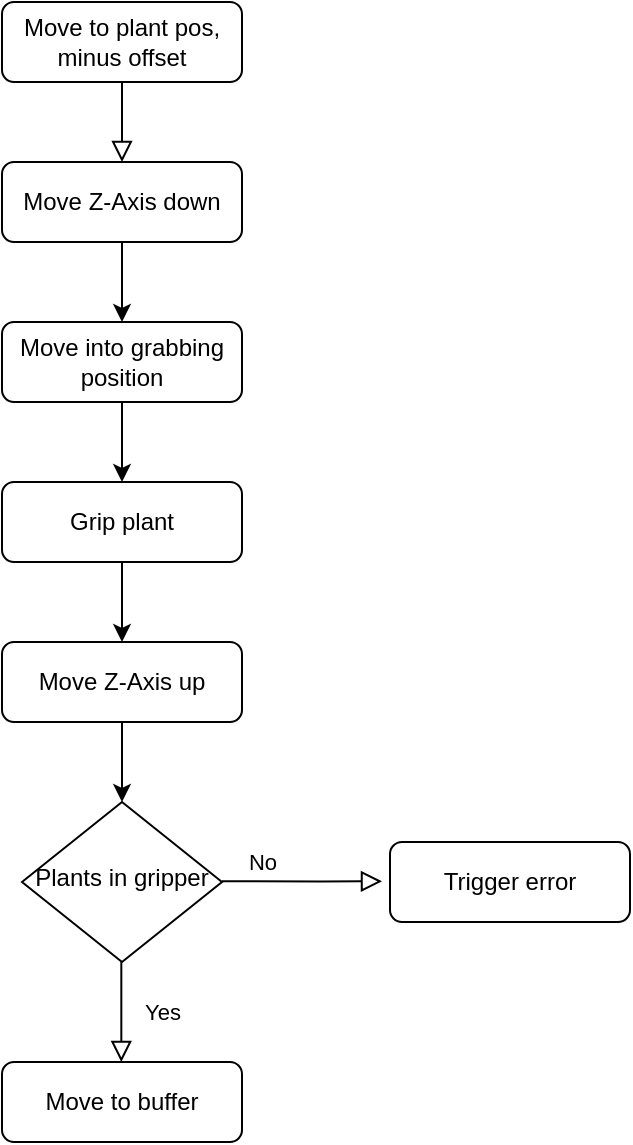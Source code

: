 <mxfile version="13.8.5" type="device"><diagram id="C5RBs43oDa-KdzZeNtuy" name="Page-1"><mxGraphModel dx="981" dy="573" grid="1" gridSize="10" guides="1" tooltips="1" connect="1" arrows="1" fold="1" page="1" pageScale="1" pageWidth="827" pageHeight="1169" math="0" shadow="0"><root><mxCell id="WIyWlLk6GJQsqaUBKTNV-0"/><mxCell id="WIyWlLk6GJQsqaUBKTNV-1" parent="WIyWlLk6GJQsqaUBKTNV-0"/><mxCell id="WIyWlLk6GJQsqaUBKTNV-2" value="" style="rounded=0;html=1;jettySize=auto;orthogonalLoop=1;fontSize=11;endArrow=block;endFill=0;endSize=8;strokeWidth=1;shadow=0;labelBackgroundColor=none;edgeStyle=orthogonalEdgeStyle;entryX=0.5;entryY=0;entryDx=0;entryDy=0;" parent="WIyWlLk6GJQsqaUBKTNV-1" source="WIyWlLk6GJQsqaUBKTNV-3" target="20midTZxPeI9enWp2DX_-1" edge="1"><mxGeometry relative="1" as="geometry"><mxPoint x="220" y="100" as="targetPoint"/></mxGeometry></mxCell><mxCell id="WIyWlLk6GJQsqaUBKTNV-3" value="Move to plant pos, minus offset" style="rounded=1;whiteSpace=wrap;html=1;fontSize=12;glass=0;strokeWidth=1;shadow=0;" parent="WIyWlLk6GJQsqaUBKTNV-1" vertex="1"><mxGeometry x="160" y="30" width="120" height="40" as="geometry"/></mxCell><mxCell id="20midTZxPeI9enWp2DX_-10" value="" style="edgeStyle=orthogonalEdgeStyle;rounded=0;orthogonalLoop=1;jettySize=auto;html=1;" edge="1" parent="WIyWlLk6GJQsqaUBKTNV-1" source="20midTZxPeI9enWp2DX_-1" target="20midTZxPeI9enWp2DX_-9"><mxGeometry relative="1" as="geometry"/></mxCell><mxCell id="20midTZxPeI9enWp2DX_-1" value="Move Z-Axis down" style="rounded=1;whiteSpace=wrap;html=1;fontSize=12;glass=0;strokeWidth=1;shadow=0;" vertex="1" parent="WIyWlLk6GJQsqaUBKTNV-1"><mxGeometry x="160" y="110" width="120" height="40" as="geometry"/></mxCell><mxCell id="20midTZxPeI9enWp2DX_-12" value="" style="edgeStyle=orthogonalEdgeStyle;rounded=0;orthogonalLoop=1;jettySize=auto;html=1;" edge="1" parent="WIyWlLk6GJQsqaUBKTNV-1" source="20midTZxPeI9enWp2DX_-9" target="20midTZxPeI9enWp2DX_-11"><mxGeometry relative="1" as="geometry"/></mxCell><mxCell id="20midTZxPeI9enWp2DX_-9" value="Move into grabbing position" style="rounded=1;whiteSpace=wrap;html=1;fontSize=12;glass=0;strokeWidth=1;shadow=0;" vertex="1" parent="WIyWlLk6GJQsqaUBKTNV-1"><mxGeometry x="160" y="190" width="120" height="40" as="geometry"/></mxCell><mxCell id="20midTZxPeI9enWp2DX_-14" value="" style="edgeStyle=orthogonalEdgeStyle;rounded=0;orthogonalLoop=1;jettySize=auto;html=1;" edge="1" parent="WIyWlLk6GJQsqaUBKTNV-1" source="20midTZxPeI9enWp2DX_-11" target="20midTZxPeI9enWp2DX_-13"><mxGeometry relative="1" as="geometry"/></mxCell><mxCell id="20midTZxPeI9enWp2DX_-11" value="Grip plant" style="rounded=1;whiteSpace=wrap;html=1;fontSize=12;glass=0;strokeWidth=1;shadow=0;" vertex="1" parent="WIyWlLk6GJQsqaUBKTNV-1"><mxGeometry x="160" y="270" width="120" height="40" as="geometry"/></mxCell><mxCell id="20midTZxPeI9enWp2DX_-16" value="" style="edgeStyle=orthogonalEdgeStyle;rounded=0;orthogonalLoop=1;jettySize=auto;html=1;" edge="1" parent="WIyWlLk6GJQsqaUBKTNV-1" source="20midTZxPeI9enWp2DX_-13" target="20midTZxPeI9enWp2DX_-15"><mxGeometry relative="1" as="geometry"/></mxCell><mxCell id="20midTZxPeI9enWp2DX_-13" value="Move Z-Axis up" style="rounded=1;whiteSpace=wrap;html=1;fontSize=12;glass=0;strokeWidth=1;shadow=0;" vertex="1" parent="WIyWlLk6GJQsqaUBKTNV-1"><mxGeometry x="160" y="350" width="120" height="40" as="geometry"/></mxCell><mxCell id="20midTZxPeI9enWp2DX_-15" value="Plants in gripper" style="rhombus;whiteSpace=wrap;html=1;shadow=0;fontFamily=Helvetica;fontSize=12;align=center;strokeWidth=1;spacing=6;spacingTop=-4;" vertex="1" parent="WIyWlLk6GJQsqaUBKTNV-1"><mxGeometry x="170" y="430" width="100" height="80" as="geometry"/></mxCell><mxCell id="20midTZxPeI9enWp2DX_-17" value="No" style="edgeStyle=orthogonalEdgeStyle;rounded=0;html=1;jettySize=auto;orthogonalLoop=1;fontSize=11;endArrow=block;endFill=0;endSize=8;strokeWidth=1;shadow=0;labelBackgroundColor=none;" edge="1" parent="WIyWlLk6GJQsqaUBKTNV-1"><mxGeometry x="-0.125" y="18" relative="1" as="geometry"><mxPoint x="-15" y="8" as="offset"/><mxPoint x="269.997" y="469.654" as="sourcePoint"/><mxPoint x="350" y="469.67" as="targetPoint"/><Array as="points"><mxPoint x="320" y="469.67"/></Array></mxGeometry></mxCell><mxCell id="20midTZxPeI9enWp2DX_-18" value="Trigger error" style="rounded=1;whiteSpace=wrap;html=1;fontSize=12;glass=0;strokeWidth=1;shadow=0;" vertex="1" parent="WIyWlLk6GJQsqaUBKTNV-1"><mxGeometry x="354" y="450" width="120" height="40" as="geometry"/></mxCell><mxCell id="20midTZxPeI9enWp2DX_-19" value="Yes" style="rounded=0;html=1;jettySize=auto;orthogonalLoop=1;fontSize=11;endArrow=block;endFill=0;endSize=8;strokeWidth=1;shadow=0;labelBackgroundColor=none;edgeStyle=orthogonalEdgeStyle;" edge="1" parent="WIyWlLk6GJQsqaUBKTNV-1"><mxGeometry y="20" relative="1" as="geometry"><mxPoint as="offset"/><mxPoint x="219.66" y="510" as="sourcePoint"/><mxPoint x="219.66" y="560" as="targetPoint"/></mxGeometry></mxCell><mxCell id="20midTZxPeI9enWp2DX_-20" value="Move to buffer" style="rounded=1;whiteSpace=wrap;html=1;fontSize=12;glass=0;strokeWidth=1;shadow=0;" vertex="1" parent="WIyWlLk6GJQsqaUBKTNV-1"><mxGeometry x="160" y="560" width="120" height="40" as="geometry"/></mxCell></root></mxGraphModel></diagram></mxfile>
